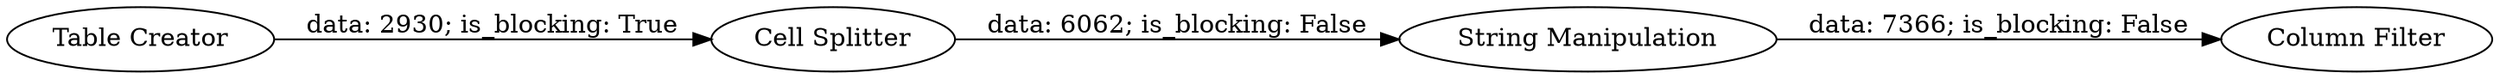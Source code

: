 digraph {
	"8521877953788318035_3" [label="String Manipulation"]
	"8521877953788318035_4" [label="Column Filter"]
	"8521877953788318035_1" [label="Table Creator"]
	"8521877953788318035_2" [label="Cell Splitter"]
	"8521877953788318035_2" -> "8521877953788318035_3" [label="data: 6062; is_blocking: False"]
	"8521877953788318035_1" -> "8521877953788318035_2" [label="data: 2930; is_blocking: True"]
	"8521877953788318035_3" -> "8521877953788318035_4" [label="data: 7366; is_blocking: False"]
	rankdir=LR
}
